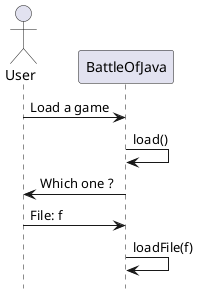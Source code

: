 @startuml

hide footbox

Actor User

User -> BattleOfJava: Load a game
BattleOfJava -> BattleOfJava: load()
BattleOfJava -> User: Which one ?
User -> BattleOfJava: File: f
BattleOfJava -> BattleOfJava: loadFile(f)

@enduml